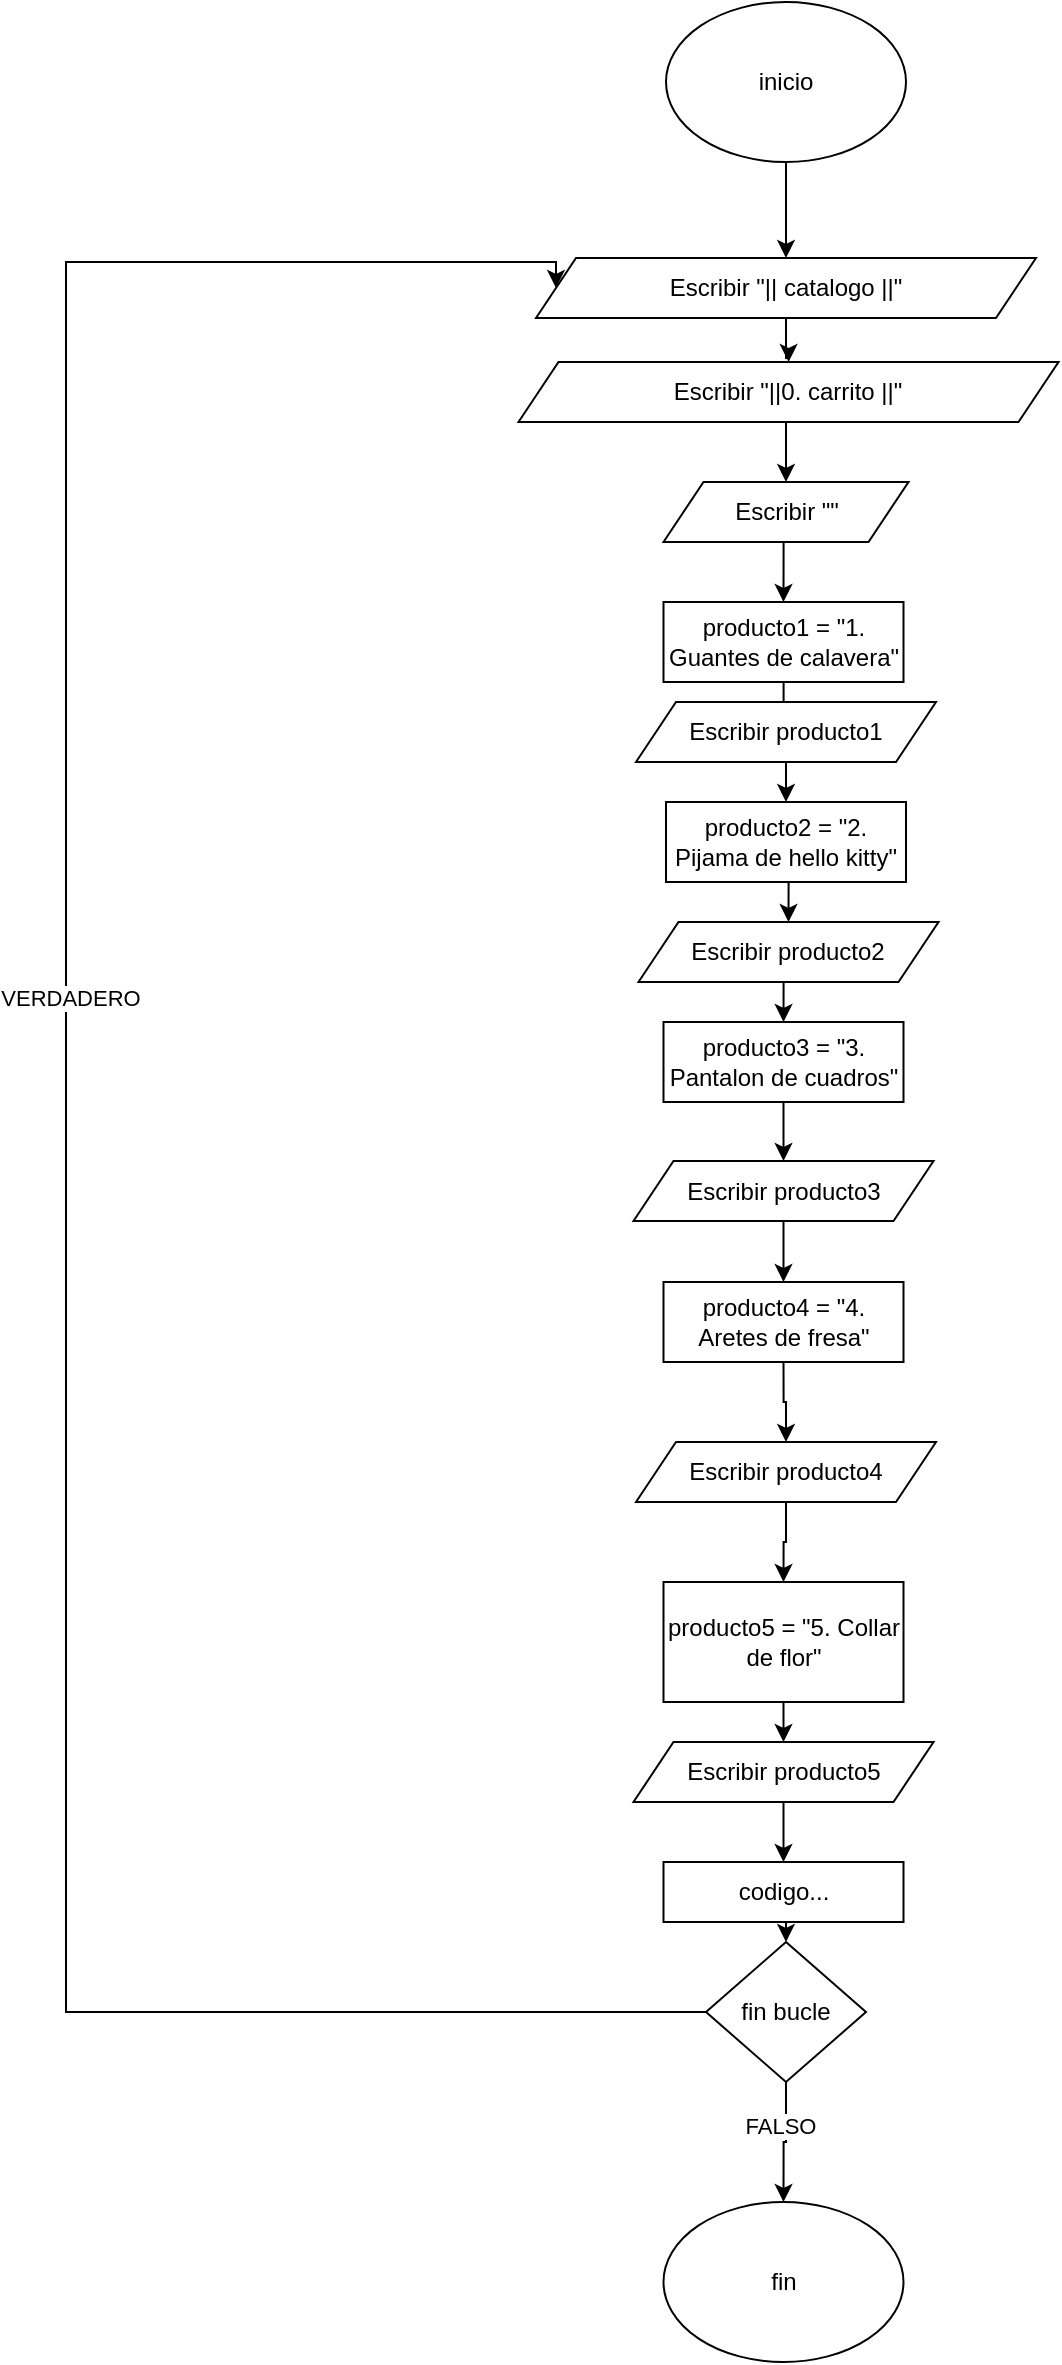 <mxfile version="26.2.14">
  <diagram name="Página-1" id="tphUHUgJMb4d21gBHX4j">
    <mxGraphModel dx="1025" dy="425" grid="1" gridSize="10" guides="1" tooltips="1" connect="1" arrows="1" fold="1" page="1" pageScale="1" pageWidth="827" pageHeight="1169" math="0" shadow="0">
      <root>
        <mxCell id="0" />
        <mxCell id="1" parent="0" />
        <mxCell id="PaktWG8LnVJk3cDpF99z-28" style="edgeStyle=orthogonalEdgeStyle;rounded=0;orthogonalLoop=1;jettySize=auto;html=1;entryX=0.5;entryY=0;entryDx=0;entryDy=0;" parent="1" source="PaktWG8LnVJk3cDpF99z-1" target="PaktWG8LnVJk3cDpF99z-15" edge="1">
          <mxGeometry relative="1" as="geometry" />
        </mxCell>
        <mxCell id="PaktWG8LnVJk3cDpF99z-1" value="inicio" style="ellipse;whiteSpace=wrap;html=1;" parent="1" vertex="1">
          <mxGeometry x="340" y="10" width="120" height="80" as="geometry" />
        </mxCell>
        <mxCell id="PaktWG8LnVJk3cDpF99z-32" style="edgeStyle=orthogonalEdgeStyle;rounded=0;orthogonalLoop=1;jettySize=auto;html=1;entryX=0.5;entryY=0;entryDx=0;entryDy=0;" parent="1" source="PaktWG8LnVJk3cDpF99z-3" target="PaktWG8LnVJk3cDpF99z-18" edge="1">
          <mxGeometry relative="1" as="geometry" />
        </mxCell>
        <mxCell id="PaktWG8LnVJk3cDpF99z-3" value="producto1 = &quot;1. Guantes de calavera&quot;" style="rounded=0;whiteSpace=wrap;html=1;" parent="1" vertex="1">
          <mxGeometry x="338.75" y="310" width="120" height="40" as="geometry" />
        </mxCell>
        <mxCell id="PaktWG8LnVJk3cDpF99z-34" style="edgeStyle=orthogonalEdgeStyle;rounded=0;orthogonalLoop=1;jettySize=auto;html=1;exitX=0.5;exitY=1;exitDx=0;exitDy=0;entryX=0.5;entryY=0;entryDx=0;entryDy=0;" parent="1" source="PaktWG8LnVJk3cDpF99z-4" target="PaktWG8LnVJk3cDpF99z-20" edge="1">
          <mxGeometry relative="1" as="geometry" />
        </mxCell>
        <mxCell id="PaktWG8LnVJk3cDpF99z-4" value="producto2 = &quot;2. Pijama de hello kitty&quot;" style="rounded=0;whiteSpace=wrap;html=1;" parent="1" vertex="1">
          <mxGeometry x="340" y="410" width="120" height="40" as="geometry" />
        </mxCell>
        <mxCell id="PaktWG8LnVJk3cDpF99z-40" style="edgeStyle=orthogonalEdgeStyle;rounded=0;orthogonalLoop=1;jettySize=auto;html=1;exitX=0.5;exitY=1;exitDx=0;exitDy=0;entryX=0.5;entryY=0;entryDx=0;entryDy=0;" parent="1" source="PaktWG8LnVJk3cDpF99z-5" target="PaktWG8LnVJk3cDpF99z-21" edge="1">
          <mxGeometry relative="1" as="geometry" />
        </mxCell>
        <mxCell id="PaktWG8LnVJk3cDpF99z-5" value="producto5 = &quot;5. Collar de flor&quot;" style="rounded=0;whiteSpace=wrap;html=1;" parent="1" vertex="1">
          <mxGeometry x="338.75" y="800" width="120" height="60" as="geometry" />
        </mxCell>
        <mxCell id="PaktWG8LnVJk3cDpF99z-36" style="edgeStyle=orthogonalEdgeStyle;rounded=0;orthogonalLoop=1;jettySize=auto;html=1;exitX=0.5;exitY=1;exitDx=0;exitDy=0;entryX=0.5;entryY=0;entryDx=0;entryDy=0;" parent="1" source="PaktWG8LnVJk3cDpF99z-6" target="PaktWG8LnVJk3cDpF99z-23" edge="1">
          <mxGeometry relative="1" as="geometry" />
        </mxCell>
        <mxCell id="PaktWG8LnVJk3cDpF99z-6" value="producto3 = &quot;3. Pantalon de cuadros&quot;" style="rounded=0;whiteSpace=wrap;html=1;" parent="1" vertex="1">
          <mxGeometry x="338.75" y="520" width="120" height="40" as="geometry" />
        </mxCell>
        <mxCell id="PaktWG8LnVJk3cDpF99z-38" style="edgeStyle=orthogonalEdgeStyle;rounded=0;orthogonalLoop=1;jettySize=auto;html=1;exitX=0.5;exitY=1;exitDx=0;exitDy=0;entryX=0.5;entryY=0;entryDx=0;entryDy=0;" parent="1" source="PaktWG8LnVJk3cDpF99z-14" target="PaktWG8LnVJk3cDpF99z-22" edge="1">
          <mxGeometry relative="1" as="geometry" />
        </mxCell>
        <mxCell id="PaktWG8LnVJk3cDpF99z-14" value="producto4 = &quot;4. Aretes de fresa&quot;" style="rounded=0;whiteSpace=wrap;html=1;" parent="1" vertex="1">
          <mxGeometry x="338.75" y="650" width="120" height="40" as="geometry" />
        </mxCell>
        <mxCell id="PaktWG8LnVJk3cDpF99z-29" style="edgeStyle=orthogonalEdgeStyle;rounded=0;orthogonalLoop=1;jettySize=auto;html=1;" parent="1" source="PaktWG8LnVJk3cDpF99z-15" target="PaktWG8LnVJk3cDpF99z-16" edge="1">
          <mxGeometry relative="1" as="geometry" />
        </mxCell>
        <mxCell id="PaktWG8LnVJk3cDpF99z-15" value="Escribir &quot;|| catalogo ||&quot;" style="shape=parallelogram;perimeter=parallelogramPerimeter;whiteSpace=wrap;html=1;fixedSize=1;" parent="1" vertex="1">
          <mxGeometry x="275" y="138" width="250" height="30" as="geometry" />
        </mxCell>
        <mxCell id="PaktWG8LnVJk3cDpF99z-30" style="edgeStyle=orthogonalEdgeStyle;rounded=0;orthogonalLoop=1;jettySize=auto;html=1;exitX=0.5;exitY=1;exitDx=0;exitDy=0;entryX=0.5;entryY=0;entryDx=0;entryDy=0;" parent="1" source="PaktWG8LnVJk3cDpF99z-16" target="PaktWG8LnVJk3cDpF99z-17" edge="1">
          <mxGeometry relative="1" as="geometry" />
        </mxCell>
        <mxCell id="PaktWG8LnVJk3cDpF99z-16" value="Escribir &quot;||0. carrito ||&quot;" style="shape=parallelogram;perimeter=parallelogramPerimeter;whiteSpace=wrap;html=1;fixedSize=1;" parent="1" vertex="1">
          <mxGeometry x="266.25" y="190" width="270" height="30" as="geometry" />
        </mxCell>
        <mxCell id="PaktWG8LnVJk3cDpF99z-31" style="edgeStyle=orthogonalEdgeStyle;rounded=0;orthogonalLoop=1;jettySize=auto;html=1;exitX=0.5;exitY=1;exitDx=0;exitDy=0;entryX=0.5;entryY=0;entryDx=0;entryDy=0;" parent="1" source="PaktWG8LnVJk3cDpF99z-17" target="PaktWG8LnVJk3cDpF99z-3" edge="1">
          <mxGeometry relative="1" as="geometry" />
        </mxCell>
        <mxCell id="PaktWG8LnVJk3cDpF99z-17" value="Escribir &quot;&quot;" style="shape=parallelogram;perimeter=parallelogramPerimeter;whiteSpace=wrap;html=1;fixedSize=1;" parent="1" vertex="1">
          <mxGeometry x="338.75" y="250" width="122.5" height="30" as="geometry" />
        </mxCell>
        <mxCell id="PaktWG8LnVJk3cDpF99z-33" style="edgeStyle=orthogonalEdgeStyle;rounded=0;orthogonalLoop=1;jettySize=auto;html=1;exitX=0.5;exitY=1;exitDx=0;exitDy=0;entryX=0.5;entryY=0;entryDx=0;entryDy=0;" parent="1" source="PaktWG8LnVJk3cDpF99z-18" target="PaktWG8LnVJk3cDpF99z-4" edge="1">
          <mxGeometry relative="1" as="geometry" />
        </mxCell>
        <mxCell id="PaktWG8LnVJk3cDpF99z-18" value="Escribir producto1" style="shape=parallelogram;perimeter=parallelogramPerimeter;whiteSpace=wrap;html=1;fixedSize=1;" parent="1" vertex="1">
          <mxGeometry x="325" y="360" width="150" height="30" as="geometry" />
        </mxCell>
        <mxCell id="PaktWG8LnVJk3cDpF99z-35" style="edgeStyle=orthogonalEdgeStyle;rounded=0;orthogonalLoop=1;jettySize=auto;html=1;exitX=0.5;exitY=1;exitDx=0;exitDy=0;entryX=0.5;entryY=0;entryDx=0;entryDy=0;" parent="1" source="PaktWG8LnVJk3cDpF99z-20" target="PaktWG8LnVJk3cDpF99z-6" edge="1">
          <mxGeometry relative="1" as="geometry" />
        </mxCell>
        <mxCell id="PaktWG8LnVJk3cDpF99z-20" value="Escribir producto2" style="shape=parallelogram;perimeter=parallelogramPerimeter;whiteSpace=wrap;html=1;fixedSize=1;" parent="1" vertex="1">
          <mxGeometry x="326.25" y="470" width="150" height="30" as="geometry" />
        </mxCell>
        <mxCell id="PaktWG8LnVJk3cDpF99z-41" style="edgeStyle=orthogonalEdgeStyle;rounded=0;orthogonalLoop=1;jettySize=auto;html=1;exitX=0.5;exitY=1;exitDx=0;exitDy=0;entryX=0.5;entryY=0;entryDx=0;entryDy=0;" parent="1" source="PaktWG8LnVJk3cDpF99z-21" target="PaktWG8LnVJk3cDpF99z-26" edge="1">
          <mxGeometry relative="1" as="geometry" />
        </mxCell>
        <mxCell id="PaktWG8LnVJk3cDpF99z-21" value="Escribir producto5" style="shape=parallelogram;perimeter=parallelogramPerimeter;whiteSpace=wrap;html=1;fixedSize=1;" parent="1" vertex="1">
          <mxGeometry x="323.75" y="880" width="150" height="30" as="geometry" />
        </mxCell>
        <mxCell id="PaktWG8LnVJk3cDpF99z-39" style="edgeStyle=orthogonalEdgeStyle;rounded=0;orthogonalLoop=1;jettySize=auto;html=1;exitX=0.5;exitY=1;exitDx=0;exitDy=0;entryX=0.5;entryY=0;entryDx=0;entryDy=0;" parent="1" source="PaktWG8LnVJk3cDpF99z-22" target="PaktWG8LnVJk3cDpF99z-5" edge="1">
          <mxGeometry relative="1" as="geometry" />
        </mxCell>
        <mxCell id="PaktWG8LnVJk3cDpF99z-22" value="Escribir producto4" style="shape=parallelogram;perimeter=parallelogramPerimeter;whiteSpace=wrap;html=1;fixedSize=1;" parent="1" vertex="1">
          <mxGeometry x="325" y="730" width="150" height="30" as="geometry" />
        </mxCell>
        <mxCell id="PaktWG8LnVJk3cDpF99z-37" style="edgeStyle=orthogonalEdgeStyle;rounded=0;orthogonalLoop=1;jettySize=auto;html=1;exitX=0.5;exitY=1;exitDx=0;exitDy=0;entryX=0.5;entryY=0;entryDx=0;entryDy=0;" parent="1" source="PaktWG8LnVJk3cDpF99z-23" target="PaktWG8LnVJk3cDpF99z-14" edge="1">
          <mxGeometry relative="1" as="geometry" />
        </mxCell>
        <mxCell id="PaktWG8LnVJk3cDpF99z-23" value="Escribir producto3" style="shape=parallelogram;perimeter=parallelogramPerimeter;whiteSpace=wrap;html=1;fixedSize=1;" parent="1" vertex="1">
          <mxGeometry x="323.75" y="589.5" width="150" height="30" as="geometry" />
        </mxCell>
        <mxCell id="PaktWG8LnVJk3cDpF99z-25" value="fin" style="ellipse;whiteSpace=wrap;html=1;" parent="1" vertex="1">
          <mxGeometry x="338.75" y="1110" width="120" height="80" as="geometry" />
        </mxCell>
        <mxCell id="PaktWG8LnVJk3cDpF99z-42" style="edgeStyle=orthogonalEdgeStyle;rounded=0;orthogonalLoop=1;jettySize=auto;html=1;exitX=0.5;exitY=1;exitDx=0;exitDy=0;entryX=0.5;entryY=0;entryDx=0;entryDy=0;" parent="1" source="PaktWG8LnVJk3cDpF99z-26" target="PaktWG8LnVJk3cDpF99z-27" edge="1">
          <mxGeometry relative="1" as="geometry" />
        </mxCell>
        <mxCell id="PaktWG8LnVJk3cDpF99z-26" value="codigo..." style="rounded=0;whiteSpace=wrap;html=1;" parent="1" vertex="1">
          <mxGeometry x="338.75" y="940" width="120" height="30" as="geometry" />
        </mxCell>
        <mxCell id="PaktWG8LnVJk3cDpF99z-43" style="edgeStyle=orthogonalEdgeStyle;rounded=0;orthogonalLoop=1;jettySize=auto;html=1;exitX=0.5;exitY=1;exitDx=0;exitDy=0;entryX=0.5;entryY=0;entryDx=0;entryDy=0;" parent="1" source="PaktWG8LnVJk3cDpF99z-27" target="PaktWG8LnVJk3cDpF99z-25" edge="1">
          <mxGeometry relative="1" as="geometry" />
        </mxCell>
        <mxCell id="PaktWG8LnVJk3cDpF99z-44" value="FALSO" style="edgeLabel;html=1;align=center;verticalAlign=middle;resizable=0;points=[];" parent="PaktWG8LnVJk3cDpF99z-43" vertex="1" connectable="0">
          <mxGeometry x="-0.292" y="-3" relative="1" as="geometry">
            <mxPoint as="offset" />
          </mxGeometry>
        </mxCell>
        <mxCell id="PaktWG8LnVJk3cDpF99z-45" style="edgeStyle=orthogonalEdgeStyle;rounded=0;orthogonalLoop=1;jettySize=auto;html=1;entryX=0;entryY=0.5;entryDx=0;entryDy=0;" parent="1" source="PaktWG8LnVJk3cDpF99z-27" target="PaktWG8LnVJk3cDpF99z-15" edge="1">
          <mxGeometry relative="1" as="geometry">
            <mxPoint x="70" y="140" as="targetPoint" />
            <Array as="points">
              <mxPoint x="40" y="1015" />
              <mxPoint x="40" y="140" />
              <mxPoint x="285" y="140" />
            </Array>
          </mxGeometry>
        </mxCell>
        <mxCell id="PaktWG8LnVJk3cDpF99z-46" value="VERDADERO" style="edgeLabel;html=1;align=center;verticalAlign=middle;resizable=0;points=[];" parent="PaktWG8LnVJk3cDpF99z-45" vertex="1" connectable="0">
          <mxGeometry x="0.138" y="-2" relative="1" as="geometry">
            <mxPoint as="offset" />
          </mxGeometry>
        </mxCell>
        <mxCell id="PaktWG8LnVJk3cDpF99z-27" value="fin bucle" style="rhombus;whiteSpace=wrap;html=1;" parent="1" vertex="1">
          <mxGeometry x="360" y="980" width="80" height="70" as="geometry" />
        </mxCell>
      </root>
    </mxGraphModel>
  </diagram>
</mxfile>
